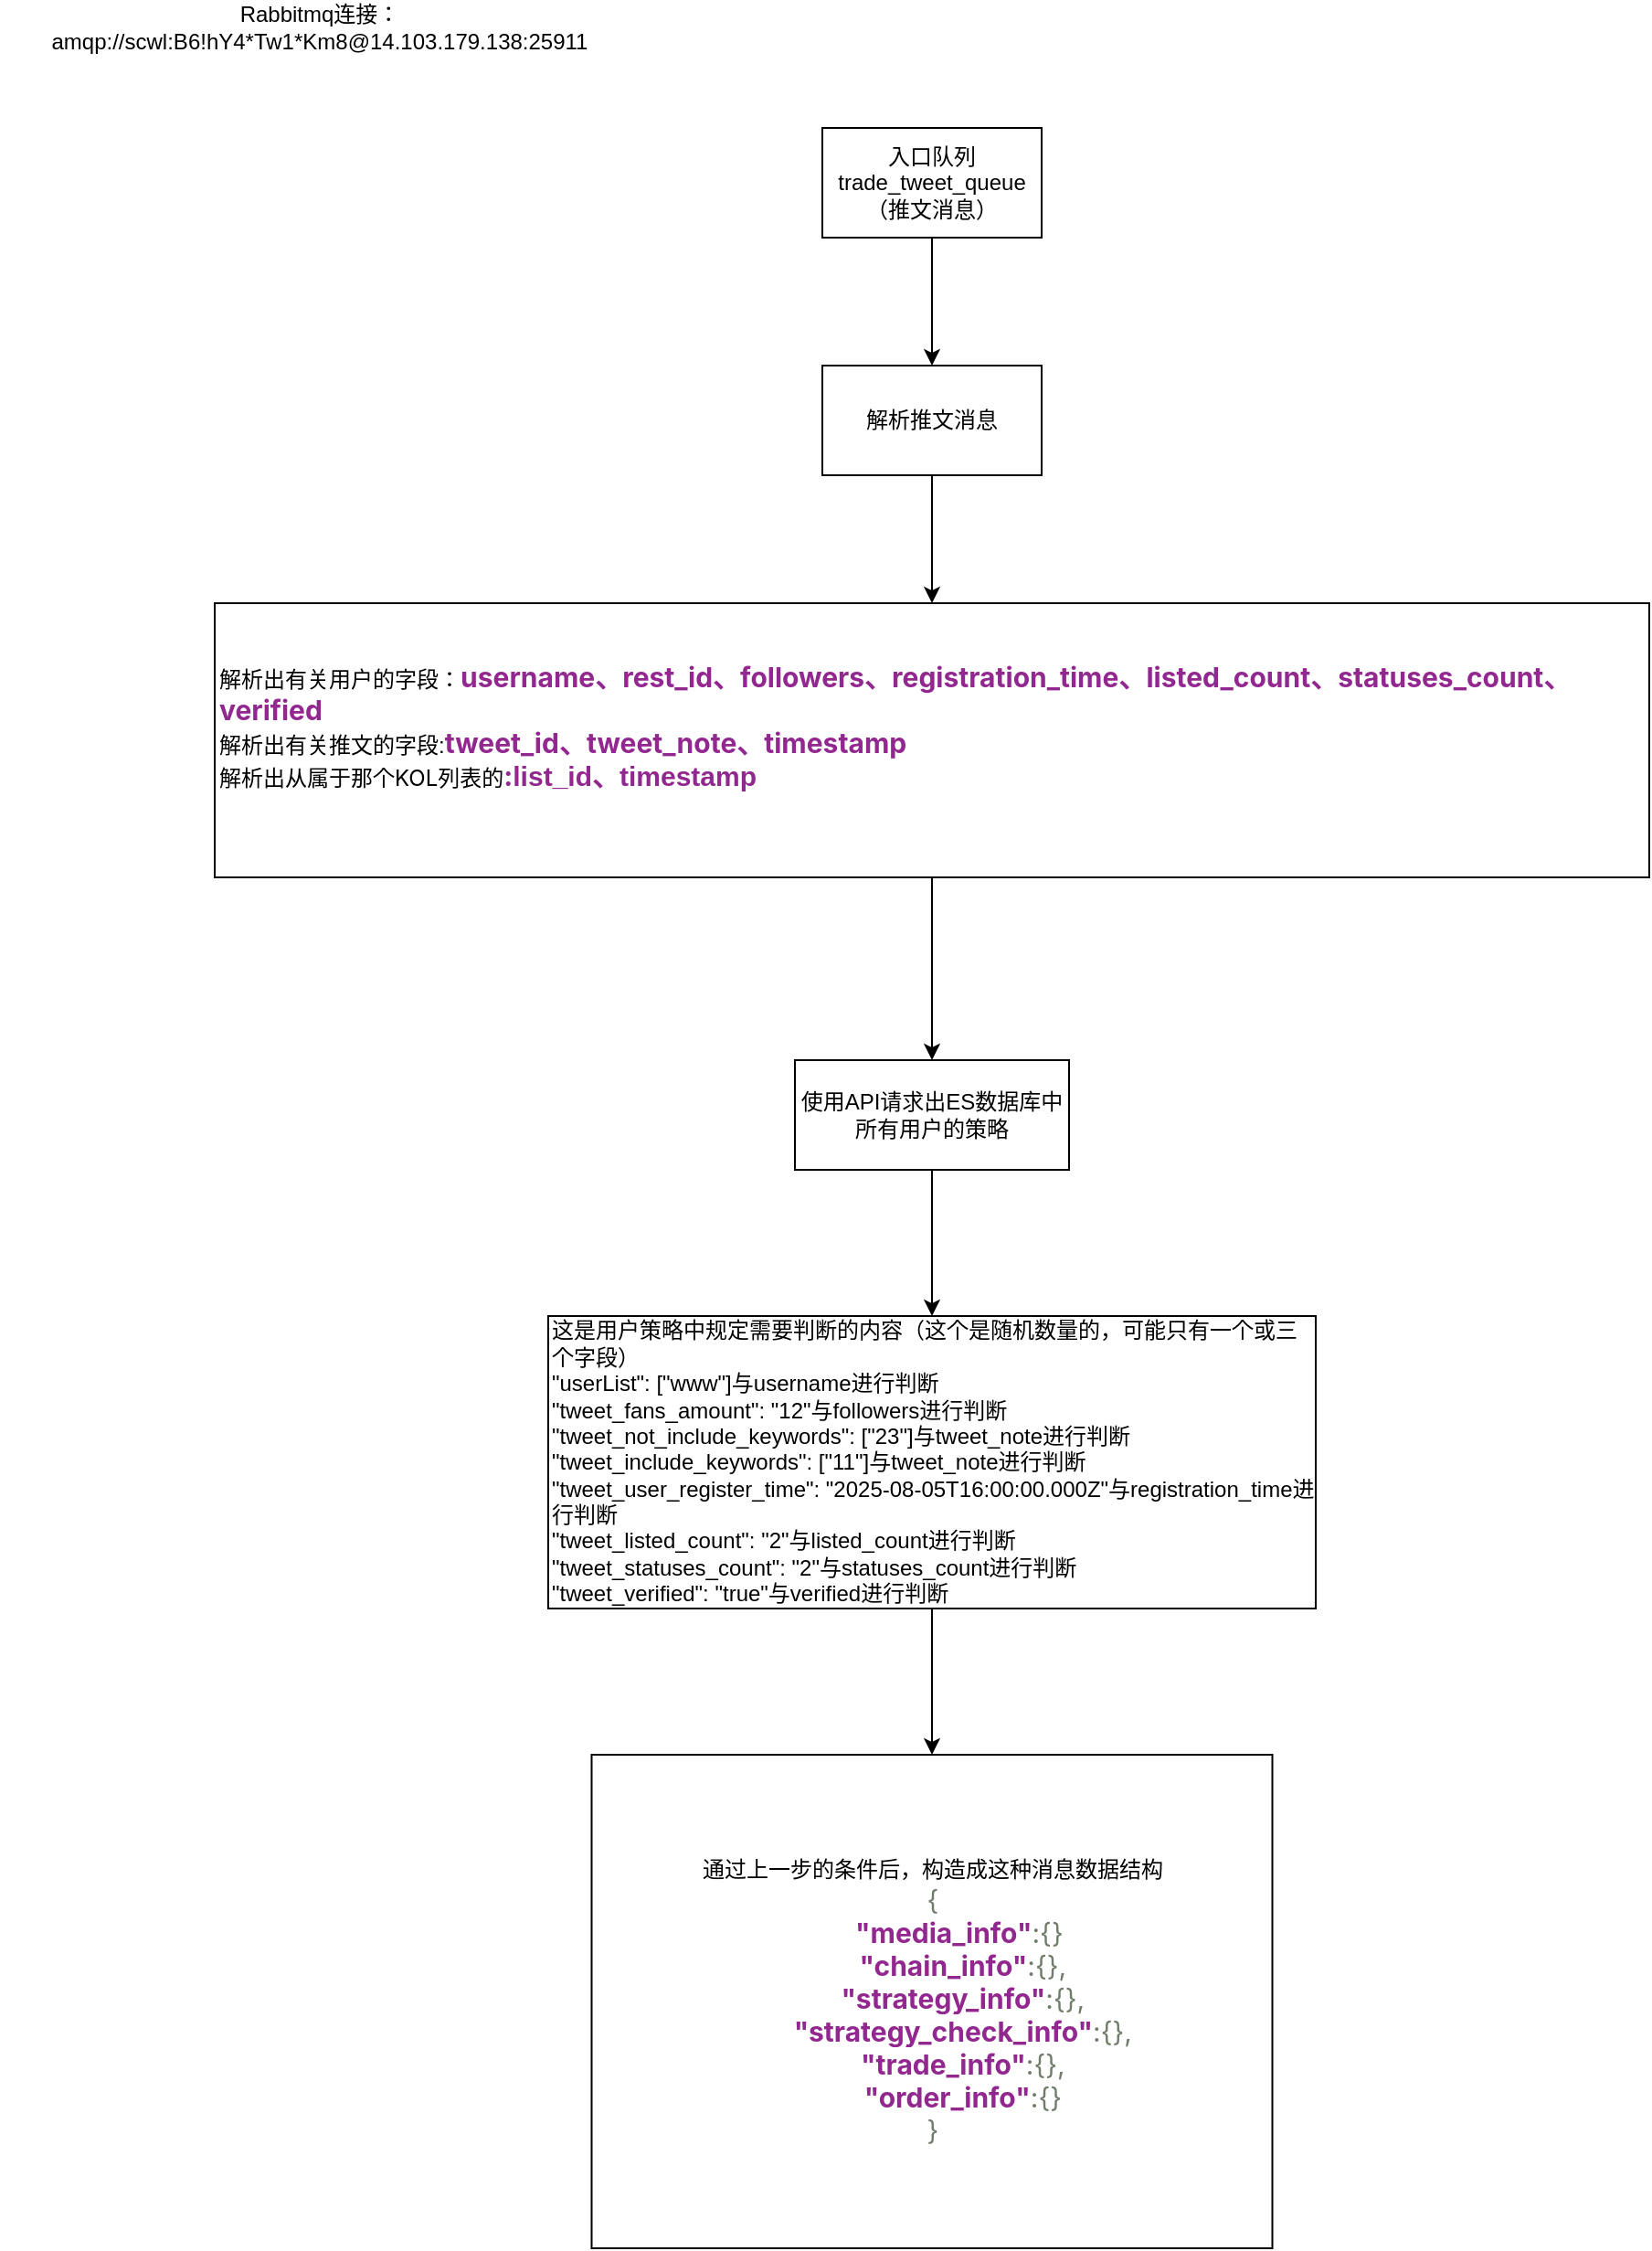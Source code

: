 <mxfile version="28.2.1">
  <diagram name="第 1 页" id="umrIpPI_rZNtFiKTd7qA">
    <mxGraphModel dx="2505" dy="884" grid="1" gridSize="10" guides="1" tooltips="1" connect="1" arrows="1" fold="1" page="1" pageScale="1" pageWidth="827" pageHeight="1169" math="0" shadow="0">
      <root>
        <mxCell id="0" />
        <mxCell id="1" parent="0" />
        <mxCell id="yu3B8ISFJLg7ts8vIUwh-4" style="edgeStyle=orthogonalEdgeStyle;rounded=0;orthogonalLoop=1;jettySize=auto;html=1;" parent="1" source="yu3B8ISFJLg7ts8vIUwh-1" edge="1">
          <mxGeometry relative="1" as="geometry">
            <mxPoint x="220" y="270" as="targetPoint" />
          </mxGeometry>
        </mxCell>
        <mxCell id="yu3B8ISFJLg7ts8vIUwh-1" value="入口队列&lt;br&gt;trade_tweet_queue&lt;br&gt;（推文消息）" style="rounded=0;whiteSpace=wrap;html=1;" parent="1" vertex="1">
          <mxGeometry x="160" y="140" width="120" height="60" as="geometry" />
        </mxCell>
        <mxCell id="yu3B8ISFJLg7ts8vIUwh-3" value="Rabbitmq连接：amqp://scwl:B6!hY4*Tw1*Km8@14.103.179.138:25911" style="text;html=1;align=center;verticalAlign=middle;whiteSpace=wrap;rounded=0;" parent="1" vertex="1">
          <mxGeometry x="-290" y="70" width="350" height="30" as="geometry" />
        </mxCell>
        <mxCell id="yu3B8ISFJLg7ts8vIUwh-6" style="edgeStyle=orthogonalEdgeStyle;rounded=0;orthogonalLoop=1;jettySize=auto;html=1;" parent="1" source="yu3B8ISFJLg7ts8vIUwh-5" edge="1">
          <mxGeometry relative="1" as="geometry">
            <mxPoint x="220" y="400" as="targetPoint" />
          </mxGeometry>
        </mxCell>
        <mxCell id="yu3B8ISFJLg7ts8vIUwh-5" value="解析推文消息" style="rounded=0;whiteSpace=wrap;html=1;" parent="1" vertex="1">
          <mxGeometry x="160" y="270" width="120" height="60" as="geometry" />
        </mxCell>
        <mxCell id="1rnO_pwf8hiCX7oyTvaY-1" style="edgeStyle=orthogonalEdgeStyle;rounded=0;orthogonalLoop=1;jettySize=auto;html=1;" edge="1" parent="1" source="yu3B8ISFJLg7ts8vIUwh-8">
          <mxGeometry relative="1" as="geometry">
            <mxPoint x="220" y="650.0" as="targetPoint" />
          </mxGeometry>
        </mxCell>
        <mxCell id="yu3B8ISFJLg7ts8vIUwh-8" value="解析出有关用户的字段：&lt;span style=&quot;color: rgb(146, 39, 143); font-family: &amp;quot;Public Sans&amp;quot;, -apple-system, BlinkMacSystemFont, &amp;quot;Segoe UI&amp;quot;, Oxygen, Ubuntu, Cantarell, &amp;quot;Fira Sans&amp;quot;, &amp;quot;Droid Sans&amp;quot;, &amp;quot;Helvetica Neue&amp;quot;, sans-serif; font-size: 15px; font-weight: 700; white-space-collapse: preserve-breaks; background-color: rgb(255, 255, 255);&quot;&gt;username、&lt;/span&gt;&lt;span style=&quot;color: rgb(146, 39, 143); font-family: &amp;quot;Public Sans&amp;quot;, -apple-system, BlinkMacSystemFont, &amp;quot;Segoe UI&amp;quot;, Oxygen, Ubuntu, Cantarell, &amp;quot;Fira Sans&amp;quot;, &amp;quot;Droid Sans&amp;quot;, &amp;quot;Helvetica Neue&amp;quot;, sans-serif; font-size: 15px; font-weight: 700; white-space-collapse: preserve-breaks; background-color: rgb(255, 255, 255);&quot;&gt;rest_id、followers、&lt;/span&gt;&lt;span style=&quot;color: rgb(146, 39, 143); font-family: &amp;quot;Public Sans&amp;quot;, -apple-system, BlinkMacSystemFont, &amp;quot;Segoe UI&amp;quot;, Oxygen, Ubuntu, Cantarell, &amp;quot;Fira Sans&amp;quot;, &amp;quot;Droid Sans&amp;quot;, &amp;quot;Helvetica Neue&amp;quot;, sans-serif; font-size: 15px; font-weight: 700; white-space-collapse: preserve-breaks; background-color: rgb(255, 255, 255);&quot;&gt;registration_time、&lt;/span&gt;&lt;span style=&quot;color: rgb(146, 39, 143); font-family: &amp;quot;Public Sans&amp;quot;, -apple-system, BlinkMacSystemFont, &amp;quot;Segoe UI&amp;quot;, Oxygen, Ubuntu, Cantarell, &amp;quot;Fira Sans&amp;quot;, &amp;quot;Droid Sans&amp;quot;, &amp;quot;Helvetica Neue&amp;quot;, sans-serif; font-size: 15px; font-weight: 700; white-space-collapse: preserve-breaks; background-color: rgb(255, 255, 255);&quot;&gt;listed_count、&lt;/span&gt;&lt;span style=&quot;background-color: light-dark(rgb(255, 255, 255), rgb(18, 18, 18)); color: light-dark(rgb(146, 39, 143), rgb(244, 152, 242)); font-family: &amp;quot;Public Sans&amp;quot;, -apple-system, BlinkMacSystemFont, &amp;quot;Segoe UI&amp;quot;, Oxygen, Ubuntu, Cantarell, &amp;quot;Fira Sans&amp;quot;, &amp;quot;Droid Sans&amp;quot;, &amp;quot;Helvetica Neue&amp;quot;, sans-serif; font-size: 15px; font-weight: 700; white-space-collapse: preserve-breaks;&quot;&gt;statuses_count、&lt;/span&gt;&lt;span style=&quot;background-color: light-dark(rgb(255, 255, 255), rgb(18, 18, 18)); color: light-dark(rgb(146, 39, 143), rgb(244, 152, 242)); font-family: &amp;quot;Public Sans&amp;quot;, -apple-system, BlinkMacSystemFont, &amp;quot;Segoe UI&amp;quot;, Oxygen, Ubuntu, Cantarell, &amp;quot;Fira Sans&amp;quot;, &amp;quot;Droid Sans&amp;quot;, &amp;quot;Helvetica Neue&amp;quot;, sans-serif; font-size: 15px; font-weight: 700; white-space-collapse: preserve-breaks;&quot;&gt;verified&lt;/span&gt;&lt;div&gt;解析出有关推文的字段:&lt;span style=&quot;background-color: rgb(255, 255, 255); white-space-collapse: preserve-breaks; font-weight: 700; font-size: 15px; font-family: &amp;quot;Public Sans&amp;quot;, -apple-system, BlinkMacSystemFont, &amp;quot;Segoe UI&amp;quot;, Oxygen, Ubuntu, Cantarell, &amp;quot;Fira Sans&amp;quot;, &amp;quot;Droid Sans&amp;quot;, &amp;quot;Helvetica Neue&amp;quot;, sans-serif; color: rgb(146, 39, 143);&quot;&gt;tweet_id、&lt;/span&gt;&lt;span style=&quot;background-color: rgb(255, 255, 255); color: rgb(146, 39, 143); font-family: &amp;quot;Public Sans&amp;quot;, -apple-system, BlinkMacSystemFont, &amp;quot;Segoe UI&amp;quot;, Oxygen, Ubuntu, Cantarell, &amp;quot;Fira Sans&amp;quot;, &amp;quot;Droid Sans&amp;quot;, &amp;quot;Helvetica Neue&amp;quot;, sans-serif; font-size: 15px; font-weight: 700; white-space-collapse: preserve-breaks;&quot;&gt;tweet_note、&lt;/span&gt;&lt;span style=&quot;color: rgb(146, 39, 143); font-family: &amp;quot;Public Sans&amp;quot;, -apple-system, BlinkMacSystemFont, &amp;quot;Segoe UI&amp;quot;, Oxygen, Ubuntu, Cantarell, &amp;quot;Fira Sans&amp;quot;, &amp;quot;Droid Sans&amp;quot;, &amp;quot;Helvetica Neue&amp;quot;, sans-serif; font-size: 15px; font-weight: 700; white-space-collapse: preserve-breaks; background-color: rgb(255, 255, 255);&quot;&gt;timestamp&lt;/span&gt;&lt;/div&gt;&lt;div&gt;&lt;span style=&quot;color: light-dark(rgb(0, 0, 0), rgb(255, 255, 255)); white-space-collapse: preserve-breaks; background-color: rgb(255, 255, 255); font-family: &amp;quot;Public Sans&amp;quot;, -apple-system, BlinkMacSystemFont, &amp;quot;Segoe UI&amp;quot;, Oxygen, Ubuntu, Cantarell, &amp;quot;Fira Sans&amp;quot;, &amp;quot;Droid Sans&amp;quot;, &amp;quot;Helvetica Neue&amp;quot;, sans-serif;&quot;&gt;解析出从属于那个KOL列表的&lt;/span&gt;&lt;span style=&quot;white-space-collapse: preserve-breaks; background-color: rgb(255, 255, 255); color: rgb(146, 39, 143); font-family: &amp;quot;Public Sans&amp;quot;, -apple-system, BlinkMacSystemFont, &amp;quot;Segoe UI&amp;quot;, Oxygen, Ubuntu, Cantarell, &amp;quot;Fira Sans&amp;quot;, &amp;quot;Droid Sans&amp;quot;, &amp;quot;Helvetica Neue&amp;quot;, sans-serif; font-size: 15px; font-weight: 700;&quot;&gt;:&lt;/span&gt;&lt;span style=&quot;white-space-collapse: preserve-breaks; background-color: rgb(255, 255, 255); color: rgb(146, 39, 143); font-size: 15px; font-weight: 700;&quot;&gt;list_id、&lt;/span&gt;&lt;span style=&quot;white-space-collapse: preserve-breaks; background-color: light-dark(rgb(255, 255, 255), rgb(18, 18, 18)); color: light-dark(rgb(146, 39, 143), rgb(244, 152, 242)); font-size: 15px; font-weight: 700;&quot;&gt;timestamp&lt;/span&gt;&lt;/div&gt;&lt;div style=&quot;&quot;&gt;&lt;br&gt;&lt;/div&gt;" style="rounded=0;whiteSpace=wrap;html=1;align=left;" parent="1" vertex="1">
          <mxGeometry x="-172.5" y="400" width="785" height="150" as="geometry" />
        </mxCell>
        <mxCell id="1rnO_pwf8hiCX7oyTvaY-6" style="edgeStyle=orthogonalEdgeStyle;rounded=0;orthogonalLoop=1;jettySize=auto;html=1;" edge="1" parent="1" source="1rnO_pwf8hiCX7oyTvaY-5">
          <mxGeometry relative="1" as="geometry">
            <mxPoint x="220" y="790.0" as="targetPoint" />
          </mxGeometry>
        </mxCell>
        <mxCell id="1rnO_pwf8hiCX7oyTvaY-5" value="使用API请求出ES数据库中所有用户的策略" style="rounded=0;whiteSpace=wrap;html=1;" vertex="1" parent="1">
          <mxGeometry x="145" y="650" width="150" height="60" as="geometry" />
        </mxCell>
        <mxCell id="1rnO_pwf8hiCX7oyTvaY-8" style="edgeStyle=orthogonalEdgeStyle;rounded=0;orthogonalLoop=1;jettySize=auto;html=1;" edge="1" parent="1" source="1rnO_pwf8hiCX7oyTvaY-7">
          <mxGeometry relative="1" as="geometry">
            <mxPoint x="220" y="1030" as="targetPoint" />
          </mxGeometry>
        </mxCell>
        <mxCell id="1rnO_pwf8hiCX7oyTvaY-7" value="这是用户策略中规定需要判断的内容（这个是随机数量的，可能只有一个或三个字段）&lt;br&gt;&lt;div&gt;&lt;div&gt;&quot;userList&quot;: [&quot;www&quot;]与username进行判断&lt;/div&gt;&lt;div&gt;&quot;tweet_fans_amount&quot;: &quot;12&quot;与followers进行判断&lt;/div&gt;&lt;div&gt;&quot;tweet_not_include_keywords&quot;: [&quot;23&quot;]与tweet_note进行判断&lt;/div&gt;&lt;div&gt;&quot;tweet_include_keywords&quot;: [&quot;11&quot;]与tweet_note进行判断&lt;/div&gt;&lt;div&gt;&quot;tweet_user_register_time&quot;: &quot;2025-08-05T16:00:00.000Z&quot;与registration_time进行判断&lt;/div&gt;&lt;div&gt;&quot;tweet_listed_count&quot;: &quot;2&quot;与listed_count进行判断&lt;/div&gt;&lt;div&gt;&quot;tweet_statuses_count&quot;: &quot;2&quot;与statuses_count进行判断&lt;/div&gt;&lt;div&gt;&quot;tweet_verified&quot;: &quot;true&quot;与verified进行判断&lt;/div&gt;&lt;/div&gt;" style="rounded=0;whiteSpace=wrap;html=1;align=left;" vertex="1" parent="1">
          <mxGeometry x="10" y="790" width="420" height="160" as="geometry" />
        </mxCell>
        <mxCell id="1rnO_pwf8hiCX7oyTvaY-9" value="通过上一步的条件后，构造成这种消息数据结构&lt;br&gt;&lt;span style=&quot;box-sizing: border-box; vertical-align: middle; font-size: 1.125rem; line-height: 1; display: inline-block; speak: none; font-variant-numeric: normal; font-variant-east-asian: normal; font-variant-alternates: normal; font-variant-position: normal; font-variant-emoji: normal; -webkit-font-smoothing: antialiased; color: rgb(234, 84, 85); position: relative; top: -1px; text-align: start; white-space-collapse: preserve-breaks; background-color: rgb(255, 255, 255); cursor: pointer; font-family: tabler-icons !important;&quot; class=&quot;ti ti-square-rounded-minus&quot;&gt;&lt;/span&gt;&lt;span style=&quot;color: rgb(112, 125, 107); font-family: &amp;quot;Public Sans&amp;quot;, -apple-system, BlinkMacSystemFont, &amp;quot;Segoe UI&amp;quot;, Oxygen, Ubuntu, Cantarell, &amp;quot;Fira Sans&amp;quot;, &amp;quot;Droid Sans&amp;quot;, &amp;quot;Helvetica Neue&amp;quot;, sans-serif; font-size: 15px; text-align: start; white-space-collapse: preserve-breaks; background-color: rgb(255, 255, 255);&quot;&gt;{&lt;/span&gt;&lt;br style=&quot;box-sizing: border-box; color: rgb(112, 125, 107); font-family: &amp;quot;Public Sans&amp;quot;, -apple-system, BlinkMacSystemFont, &amp;quot;Segoe UI&amp;quot;, Oxygen, Ubuntu, Cantarell, &amp;quot;Fira Sans&amp;quot;, &amp;quot;Droid Sans&amp;quot;, &amp;quot;Helvetica Neue&amp;quot;, sans-serif; font-size: 15px; text-align: start; white-space-collapse: preserve-breaks; background-color: rgb(255, 255, 255);&quot;&gt;&lt;span style=&quot;box-sizing: border-box; letter-spacing: 4px; color: rgb(112, 125, 107); font-family: &amp;quot;Public Sans&amp;quot;, -apple-system, BlinkMacSystemFont, &amp;quot;Segoe UI&amp;quot;, Oxygen, Ubuntu, Cantarell, &amp;quot;Fira Sans&amp;quot;, &amp;quot;Droid Sans&amp;quot;, &amp;quot;Helvetica Neue&amp;quot;, sans-serif; font-size: 15px; text-align: start; white-space-collapse: preserve-breaks; background-color: rgb(255, 255, 255);&quot; class=&quot;json_nbsp&quot;&gt;&amp;nbsp;&amp;nbsp;&amp;nbsp;&amp;nbsp;&lt;/span&gt;&lt;span style=&quot;box-sizing: border-box; color: rgb(146, 39, 143); font-weight: bold; font-family: &amp;quot;Public Sans&amp;quot;, -apple-system, BlinkMacSystemFont, &amp;quot;Segoe UI&amp;quot;, Oxygen, Ubuntu, Cantarell, &amp;quot;Fira Sans&amp;quot;, &amp;quot;Droid Sans&amp;quot;, &amp;quot;Helvetica Neue&amp;quot;, sans-serif; font-size: 15px; text-align: start; white-space-collapse: preserve-breaks; background-color: rgb(255, 255, 255);&quot; class=&quot;json_key&quot;&gt;&quot;media_info&quot;&lt;/span&gt;&lt;span style=&quot;color: rgb(112, 125, 107); font-family: &amp;quot;Public Sans&amp;quot;, -apple-system, BlinkMacSystemFont, &amp;quot;Segoe UI&amp;quot;, Oxygen, Ubuntu, Cantarell, &amp;quot;Fira Sans&amp;quot;, &amp;quot;Droid Sans&amp;quot;, &amp;quot;Helvetica Neue&amp;quot;, sans-serif; font-size: 15px; text-align: start; white-space-collapse: preserve-breaks; background-color: rgb(255, 255, 255);&quot;&gt;:{&lt;span style=&quot;letter-spacing: 4px;&quot;&gt;}&lt;/span&gt;&lt;/span&gt;&lt;br style=&quot;box-sizing: border-box; color: rgb(112, 125, 107); font-family: &amp;quot;Public Sans&amp;quot;, -apple-system, BlinkMacSystemFont, &amp;quot;Segoe UI&amp;quot;, Oxygen, Ubuntu, Cantarell, &amp;quot;Fira Sans&amp;quot;, &amp;quot;Droid Sans&amp;quot;, &amp;quot;Helvetica Neue&amp;quot;, sans-serif; font-size: 15px; text-align: start; white-space-collapse: preserve-breaks; background-color: rgb(255, 255, 255);&quot;&gt;&lt;span style=&quot;box-sizing: border-box; letter-spacing: 4px; color: rgb(112, 125, 107); font-family: &amp;quot;Public Sans&amp;quot;, -apple-system, BlinkMacSystemFont, &amp;quot;Segoe UI&amp;quot;, Oxygen, Ubuntu, Cantarell, &amp;quot;Fira Sans&amp;quot;, &amp;quot;Droid Sans&amp;quot;, &amp;quot;Helvetica Neue&amp;quot;, sans-serif; font-size: 15px; text-align: start; white-space-collapse: preserve-breaks; background-color: rgb(255, 255, 255);&quot; class=&quot;json_nbsp&quot;&gt;&amp;nbsp;&amp;nbsp;&amp;nbsp;&amp;nbsp;&lt;/span&gt;&lt;span style=&quot;box-sizing: border-box; color: rgb(146, 39, 143); font-weight: bold; font-family: &amp;quot;Public Sans&amp;quot;, -apple-system, BlinkMacSystemFont, &amp;quot;Segoe UI&amp;quot;, Oxygen, Ubuntu, Cantarell, &amp;quot;Fira Sans&amp;quot;, &amp;quot;Droid Sans&amp;quot;, &amp;quot;Helvetica Neue&amp;quot;, sans-serif; font-size: 15px; text-align: start; white-space-collapse: preserve-breaks; background-color: rgb(255, 255, 255);&quot; class=&quot;json_key&quot;&gt;&quot;chain_info&quot;&lt;/span&gt;&lt;span style=&quot;color: rgb(112, 125, 107); font-family: &amp;quot;Public Sans&amp;quot;, -apple-system, BlinkMacSystemFont, &amp;quot;Segoe UI&amp;quot;, Oxygen, Ubuntu, Cantarell, &amp;quot;Fira Sans&amp;quot;, &amp;quot;Droid Sans&amp;quot;, &amp;quot;Helvetica Neue&amp;quot;, sans-serif; font-size: 15px; text-align: start; white-space-collapse: preserve-breaks; background-color: rgb(255, 255, 255);&quot;&gt;:{}&lt;/span&gt;&lt;span style=&quot;color: rgb(112, 125, 107); font-family: &amp;quot;Public Sans&amp;quot;, -apple-system, BlinkMacSystemFont, &amp;quot;Segoe UI&amp;quot;, Oxygen, Ubuntu, Cantarell, &amp;quot;Fira Sans&amp;quot;, &amp;quot;Droid Sans&amp;quot;, &amp;quot;Helvetica Neue&amp;quot;, sans-serif; font-size: 15px; text-align: start; white-space-collapse: preserve-breaks; background-color: rgb(255, 255, 255);&quot;&gt;,&lt;/span&gt;&lt;br style=&quot;box-sizing: border-box; color: rgb(112, 125, 107); font-family: &amp;quot;Public Sans&amp;quot;, -apple-system, BlinkMacSystemFont, &amp;quot;Segoe UI&amp;quot;, Oxygen, Ubuntu, Cantarell, &amp;quot;Fira Sans&amp;quot;, &amp;quot;Droid Sans&amp;quot;, &amp;quot;Helvetica Neue&amp;quot;, sans-serif; font-size: 15px; text-align: start; white-space-collapse: preserve-breaks; background-color: rgb(255, 255, 255);&quot;&gt;&lt;span style=&quot;box-sizing: border-box; letter-spacing: 4px; color: rgb(112, 125, 107); font-family: &amp;quot;Public Sans&amp;quot;, -apple-system, BlinkMacSystemFont, &amp;quot;Segoe UI&amp;quot;, Oxygen, Ubuntu, Cantarell, &amp;quot;Fira Sans&amp;quot;, &amp;quot;Droid Sans&amp;quot;, &amp;quot;Helvetica Neue&amp;quot;, sans-serif; font-size: 15px; text-align: start; white-space-collapse: preserve-breaks; background-color: rgb(255, 255, 255);&quot; class=&quot;json_nbsp&quot;&gt;&amp;nbsp;&amp;nbsp;&amp;nbsp;&amp;nbsp;&lt;/span&gt;&lt;span style=&quot;box-sizing: border-box; color: rgb(146, 39, 143); font-weight: bold; font-family: &amp;quot;Public Sans&amp;quot;, -apple-system, BlinkMacSystemFont, &amp;quot;Segoe UI&amp;quot;, Oxygen, Ubuntu, Cantarell, &amp;quot;Fira Sans&amp;quot;, &amp;quot;Droid Sans&amp;quot;, &amp;quot;Helvetica Neue&amp;quot;, sans-serif; font-size: 15px; text-align: start; white-space-collapse: preserve-breaks; background-color: rgb(255, 255, 255);&quot; class=&quot;json_key&quot;&gt;&quot;strategy_info&quot;&lt;/span&gt;&lt;span style=&quot;color: rgb(112, 125, 107); font-family: &amp;quot;Public Sans&amp;quot;, -apple-system, BlinkMacSystemFont, &amp;quot;Segoe UI&amp;quot;, Oxygen, Ubuntu, Cantarell, &amp;quot;Fira Sans&amp;quot;, &amp;quot;Droid Sans&amp;quot;, &amp;quot;Helvetica Neue&amp;quot;, sans-serif; font-size: 15px; text-align: start; white-space-collapse: preserve-breaks; background-color: rgb(255, 255, 255);&quot;&gt;:&lt;/span&gt;&lt;span style=&quot;box-sizing: border-box; color: rgb(112, 125, 107); font-family: &amp;quot;Public Sans&amp;quot;, -apple-system, BlinkMacSystemFont, &amp;quot;Segoe UI&amp;quot;, Oxygen, Ubuntu, Cantarell, &amp;quot;Fira Sans&amp;quot;, &amp;quot;Droid Sans&amp;quot;, &amp;quot;Helvetica Neue&amp;quot;, sans-serif; font-size: 15px; text-align: start; white-space-collapse: preserve-breaks; background-color: rgb(255, 255, 255);&quot; class=&quot;custom-plus&quot;&gt;{}&lt;/span&gt;&lt;span style=&quot;color: rgb(112, 125, 107); font-family: &amp;quot;Public Sans&amp;quot;, -apple-system, BlinkMacSystemFont, &amp;quot;Segoe UI&amp;quot;, Oxygen, Ubuntu, Cantarell, &amp;quot;Fira Sans&amp;quot;, &amp;quot;Droid Sans&amp;quot;, &amp;quot;Helvetica Neue&amp;quot;, sans-serif; font-size: 15px; text-align: start; white-space-collapse: preserve-breaks; background-color: rgb(255, 255, 255);&quot;&gt;,&lt;/span&gt;&lt;br style=&quot;box-sizing: border-box; color: rgb(112, 125, 107); font-family: &amp;quot;Public Sans&amp;quot;, -apple-system, BlinkMacSystemFont, &amp;quot;Segoe UI&amp;quot;, Oxygen, Ubuntu, Cantarell, &amp;quot;Fira Sans&amp;quot;, &amp;quot;Droid Sans&amp;quot;, &amp;quot;Helvetica Neue&amp;quot;, sans-serif; font-size: 15px; text-align: start; white-space-collapse: preserve-breaks; background-color: rgb(255, 255, 255);&quot;&gt;&lt;span style=&quot;box-sizing: border-box; letter-spacing: 4px; color: rgb(112, 125, 107); font-family: &amp;quot;Public Sans&amp;quot;, -apple-system, BlinkMacSystemFont, &amp;quot;Segoe UI&amp;quot;, Oxygen, Ubuntu, Cantarell, &amp;quot;Fira Sans&amp;quot;, &amp;quot;Droid Sans&amp;quot;, &amp;quot;Helvetica Neue&amp;quot;, sans-serif; font-size: 15px; text-align: start; white-space-collapse: preserve-breaks; background-color: rgb(255, 255, 255);&quot; class=&quot;json_nbsp&quot;&gt;&amp;nbsp;&amp;nbsp;&amp;nbsp;&amp;nbsp;&lt;/span&gt;&lt;span style=&quot;box-sizing: border-box; color: rgb(146, 39, 143); font-weight: bold; font-family: &amp;quot;Public Sans&amp;quot;, -apple-system, BlinkMacSystemFont, &amp;quot;Segoe UI&amp;quot;, Oxygen, Ubuntu, Cantarell, &amp;quot;Fira Sans&amp;quot;, &amp;quot;Droid Sans&amp;quot;, &amp;quot;Helvetica Neue&amp;quot;, sans-serif; font-size: 15px; text-align: start; white-space-collapse: preserve-breaks; background-color: rgb(255, 255, 255);&quot; class=&quot;json_key&quot;&gt;&quot;strategy_check_info&quot;&lt;/span&gt;&lt;span style=&quot;color: rgb(112, 125, 107); font-family: &amp;quot;Public Sans&amp;quot;, -apple-system, BlinkMacSystemFont, &amp;quot;Segoe UI&amp;quot;, Oxygen, Ubuntu, Cantarell, &amp;quot;Fira Sans&amp;quot;, &amp;quot;Droid Sans&amp;quot;, &amp;quot;Helvetica Neue&amp;quot;, sans-serif; font-size: 15px; text-align: start; white-space-collapse: preserve-breaks; background-color: rgb(255, 255, 255);&quot;&gt;:&lt;/span&gt;&lt;span style=&quot;box-sizing: border-box; color: rgb(112, 125, 107); font-family: &amp;quot;Public Sans&amp;quot;, -apple-system, BlinkMacSystemFont, &amp;quot;Segoe UI&amp;quot;, Oxygen, Ubuntu, Cantarell, &amp;quot;Fira Sans&amp;quot;, &amp;quot;Droid Sans&amp;quot;, &amp;quot;Helvetica Neue&amp;quot;, sans-serif; font-size: 15px; text-align: start; white-space-collapse: preserve-breaks; background-color: rgb(255, 255, 255);&quot; class=&quot;custom-plus&quot;&gt;{}&lt;/span&gt;&lt;span style=&quot;color: rgb(112, 125, 107); font-family: &amp;quot;Public Sans&amp;quot;, -apple-system, BlinkMacSystemFont, &amp;quot;Segoe UI&amp;quot;, Oxygen, Ubuntu, Cantarell, &amp;quot;Fira Sans&amp;quot;, &amp;quot;Droid Sans&amp;quot;, &amp;quot;Helvetica Neue&amp;quot;, sans-serif; font-size: 15px; text-align: start; white-space-collapse: preserve-breaks; background-color: rgb(255, 255, 255);&quot;&gt;,&lt;/span&gt;&lt;br style=&quot;box-sizing: border-box; color: rgb(112, 125, 107); font-family: &amp;quot;Public Sans&amp;quot;, -apple-system, BlinkMacSystemFont, &amp;quot;Segoe UI&amp;quot;, Oxygen, Ubuntu, Cantarell, &amp;quot;Fira Sans&amp;quot;, &amp;quot;Droid Sans&amp;quot;, &amp;quot;Helvetica Neue&amp;quot;, sans-serif; font-size: 15px; text-align: start; white-space-collapse: preserve-breaks; background-color: rgb(255, 255, 255);&quot;&gt;&lt;span style=&quot;box-sizing: border-box; letter-spacing: 4px; color: rgb(112, 125, 107); font-family: &amp;quot;Public Sans&amp;quot;, -apple-system, BlinkMacSystemFont, &amp;quot;Segoe UI&amp;quot;, Oxygen, Ubuntu, Cantarell, &amp;quot;Fira Sans&amp;quot;, &amp;quot;Droid Sans&amp;quot;, &amp;quot;Helvetica Neue&amp;quot;, sans-serif; font-size: 15px; text-align: start; white-space-collapse: preserve-breaks; background-color: rgb(255, 255, 255);&quot; class=&quot;json_nbsp&quot;&gt;&amp;nbsp;&amp;nbsp;&amp;nbsp;&amp;nbsp;&lt;/span&gt;&lt;span style=&quot;box-sizing: border-box; color: rgb(146, 39, 143); font-weight: bold; font-family: &amp;quot;Public Sans&amp;quot;, -apple-system, BlinkMacSystemFont, &amp;quot;Segoe UI&amp;quot;, Oxygen, Ubuntu, Cantarell, &amp;quot;Fira Sans&amp;quot;, &amp;quot;Droid Sans&amp;quot;, &amp;quot;Helvetica Neue&amp;quot;, sans-serif; font-size: 15px; text-align: start; white-space-collapse: preserve-breaks; background-color: rgb(255, 255, 255);&quot; class=&quot;json_key&quot;&gt;&quot;trade_info&quot;&lt;/span&gt;&lt;span style=&quot;color: rgb(112, 125, 107); font-family: &amp;quot;Public Sans&amp;quot;, -apple-system, BlinkMacSystemFont, &amp;quot;Segoe UI&amp;quot;, Oxygen, Ubuntu, Cantarell, &amp;quot;Fira Sans&amp;quot;, &amp;quot;Droid Sans&amp;quot;, &amp;quot;Helvetica Neue&amp;quot;, sans-serif; font-size: 15px; text-align: start; white-space-collapse: preserve-breaks; background-color: rgb(255, 255, 255);&quot;&gt;:&lt;/span&gt;&lt;span style=&quot;box-sizing: border-box; color: rgb(112, 125, 107); font-family: &amp;quot;Public Sans&amp;quot;, -apple-system, BlinkMacSystemFont, &amp;quot;Segoe UI&amp;quot;, Oxygen, Ubuntu, Cantarell, &amp;quot;Fira Sans&amp;quot;, &amp;quot;Droid Sans&amp;quot;, &amp;quot;Helvetica Neue&amp;quot;, sans-serif; font-size: 15px; text-align: start; white-space-collapse: preserve-breaks; background-color: rgb(255, 255, 255);&quot; class=&quot;custom-plus&quot;&gt;{}&lt;/span&gt;&lt;span style=&quot;color: rgb(112, 125, 107); font-family: &amp;quot;Public Sans&amp;quot;, -apple-system, BlinkMacSystemFont, &amp;quot;Segoe UI&amp;quot;, Oxygen, Ubuntu, Cantarell, &amp;quot;Fira Sans&amp;quot;, &amp;quot;Droid Sans&amp;quot;, &amp;quot;Helvetica Neue&amp;quot;, sans-serif; font-size: 15px; text-align: start; white-space-collapse: preserve-breaks; background-color: rgb(255, 255, 255);&quot;&gt;,&lt;/span&gt;&lt;br style=&quot;box-sizing: border-box; color: rgb(112, 125, 107); font-family: &amp;quot;Public Sans&amp;quot;, -apple-system, BlinkMacSystemFont, &amp;quot;Segoe UI&amp;quot;, Oxygen, Ubuntu, Cantarell, &amp;quot;Fira Sans&amp;quot;, &amp;quot;Droid Sans&amp;quot;, &amp;quot;Helvetica Neue&amp;quot;, sans-serif; font-size: 15px; text-align: start; white-space-collapse: preserve-breaks; background-color: rgb(255, 255, 255);&quot;&gt;&lt;span style=&quot;box-sizing: border-box; letter-spacing: 4px; color: rgb(112, 125, 107); font-family: &amp;quot;Public Sans&amp;quot;, -apple-system, BlinkMacSystemFont, &amp;quot;Segoe UI&amp;quot;, Oxygen, Ubuntu, Cantarell, &amp;quot;Fira Sans&amp;quot;, &amp;quot;Droid Sans&amp;quot;, &amp;quot;Helvetica Neue&amp;quot;, sans-serif; font-size: 15px; text-align: start; white-space-collapse: preserve-breaks; background-color: rgb(255, 255, 255);&quot; class=&quot;json_nbsp&quot;&gt;&amp;nbsp;&amp;nbsp;&amp;nbsp;&amp;nbsp;&lt;/span&gt;&lt;span style=&quot;box-sizing: border-box; color: rgb(146, 39, 143); font-weight: bold; font-family: &amp;quot;Public Sans&amp;quot;, -apple-system, BlinkMacSystemFont, &amp;quot;Segoe UI&amp;quot;, Oxygen, Ubuntu, Cantarell, &amp;quot;Fira Sans&amp;quot;, &amp;quot;Droid Sans&amp;quot;, &amp;quot;Helvetica Neue&amp;quot;, sans-serif; font-size: 15px; text-align: start; white-space-collapse: preserve-breaks; background-color: rgb(255, 255, 255);&quot; class=&quot;json_key&quot;&gt;&quot;order_info&quot;&lt;/span&gt;&lt;span style=&quot;color: rgb(112, 125, 107); font-family: &amp;quot;Public Sans&amp;quot;, -apple-system, BlinkMacSystemFont, &amp;quot;Segoe UI&amp;quot;, Oxygen, Ubuntu, Cantarell, &amp;quot;Fira Sans&amp;quot;, &amp;quot;Droid Sans&amp;quot;, &amp;quot;Helvetica Neue&amp;quot;, sans-serif; font-size: 15px; text-align: start; white-space-collapse: preserve-breaks; background-color: rgb(255, 255, 255);&quot;&gt;:&lt;/span&gt;&lt;span style=&quot;box-sizing: border-box; color: rgb(112, 125, 107); font-family: &amp;quot;Public Sans&amp;quot;, -apple-system, BlinkMacSystemFont, &amp;quot;Segoe UI&amp;quot;, Oxygen, Ubuntu, Cantarell, &amp;quot;Fira Sans&amp;quot;, &amp;quot;Droid Sans&amp;quot;, &amp;quot;Helvetica Neue&amp;quot;, sans-serif; font-size: 15px; text-align: start; white-space-collapse: preserve-breaks; background-color: rgb(255, 255, 255);&quot; class=&quot;custom-plus&quot;&gt;{}&lt;/span&gt;&lt;br style=&quot;box-sizing: border-box; color: rgb(112, 125, 107); font-family: &amp;quot;Public Sans&amp;quot;, -apple-system, BlinkMacSystemFont, &amp;quot;Segoe UI&amp;quot;, Oxygen, Ubuntu, Cantarell, &amp;quot;Fira Sans&amp;quot;, &amp;quot;Droid Sans&amp;quot;, &amp;quot;Helvetica Neue&amp;quot;, sans-serif; font-size: 15px; text-align: start; white-space-collapse: preserve-breaks; background-color: rgb(255, 255, 255);&quot;&gt;&lt;span style=&quot;color: rgb(112, 125, 107); font-family: &amp;quot;Public Sans&amp;quot;, -apple-system, BlinkMacSystemFont, &amp;quot;Segoe UI&amp;quot;, Oxygen, Ubuntu, Cantarell, &amp;quot;Fira Sans&amp;quot;, &amp;quot;Droid Sans&amp;quot;, &amp;quot;Helvetica Neue&amp;quot;, sans-serif; font-size: 15px; text-align: start; white-space-collapse: preserve-breaks; background-color: rgb(255, 255, 255);&quot;&gt;}&lt;/span&gt;" style="rounded=0;whiteSpace=wrap;html=1;" vertex="1" parent="1">
          <mxGeometry x="33.75" y="1030" width="372.5" height="270" as="geometry" />
        </mxCell>
      </root>
    </mxGraphModel>
  </diagram>
</mxfile>
